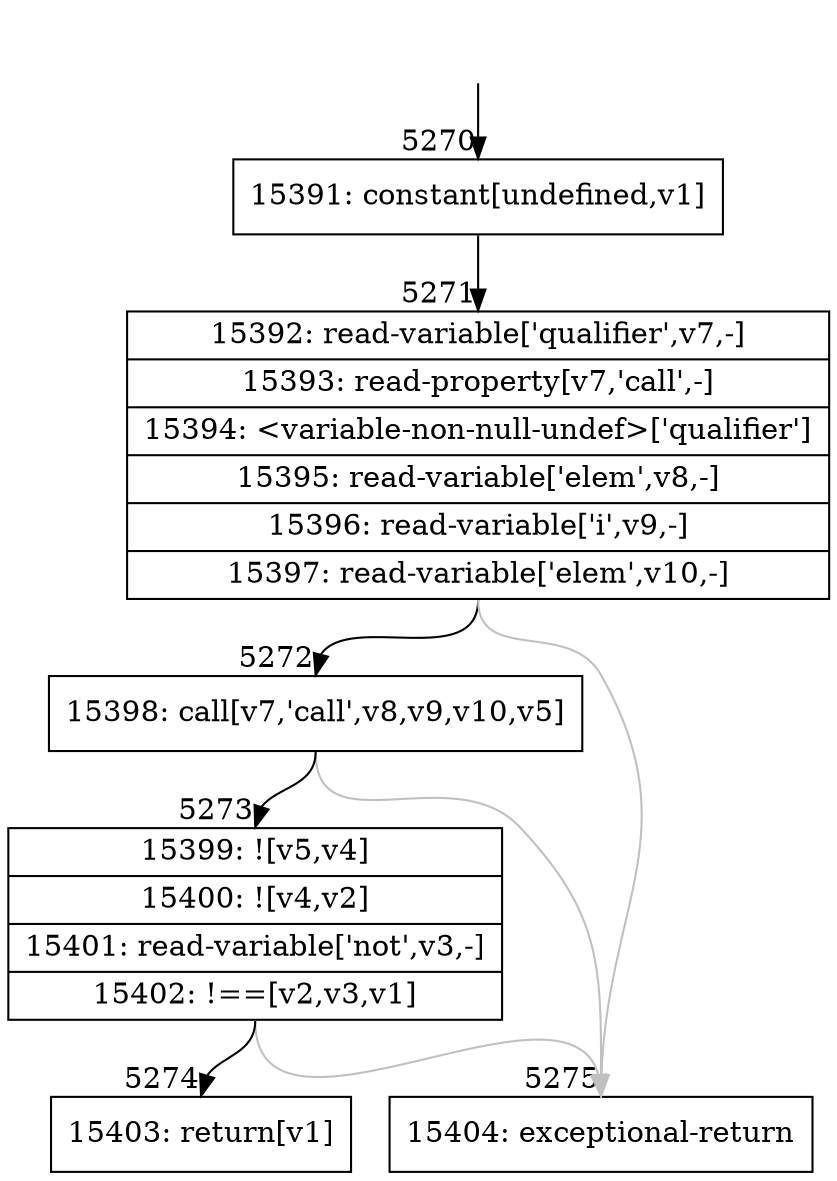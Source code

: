 digraph {
rankdir="TD"
BB_entry344[shape=none,label=""];
BB_entry344 -> BB5270 [tailport=s, headport=n, headlabel="    5270"]
BB5270 [shape=record label="{15391: constant[undefined,v1]}" ] 
BB5270 -> BB5271 [tailport=s, headport=n, headlabel="      5271"]
BB5271 [shape=record label="{15392: read-variable['qualifier',v7,-]|15393: read-property[v7,'call',-]|15394: \<variable-non-null-undef\>['qualifier']|15395: read-variable['elem',v8,-]|15396: read-variable['i',v9,-]|15397: read-variable['elem',v10,-]}" ] 
BB5271 -> BB5272 [tailport=s, headport=n, headlabel="      5272"]
BB5271 -> BB5275 [tailport=s, headport=n, color=gray, headlabel="      5275"]
BB5272 [shape=record label="{15398: call[v7,'call',v8,v9,v10,v5]}" ] 
BB5272 -> BB5273 [tailport=s, headport=n, headlabel="      5273"]
BB5272 -> BB5275 [tailport=s, headport=n, color=gray]
BB5273 [shape=record label="{15399: ![v5,v4]|15400: ![v4,v2]|15401: read-variable['not',v3,-]|15402: !==[v2,v3,v1]}" ] 
BB5273 -> BB5274 [tailport=s, headport=n, headlabel="      5274"]
BB5273 -> BB5275 [tailport=s, headport=n, color=gray]
BB5274 [shape=record label="{15403: return[v1]}" ] 
BB5275 [shape=record label="{15404: exceptional-return}" ] 
}
